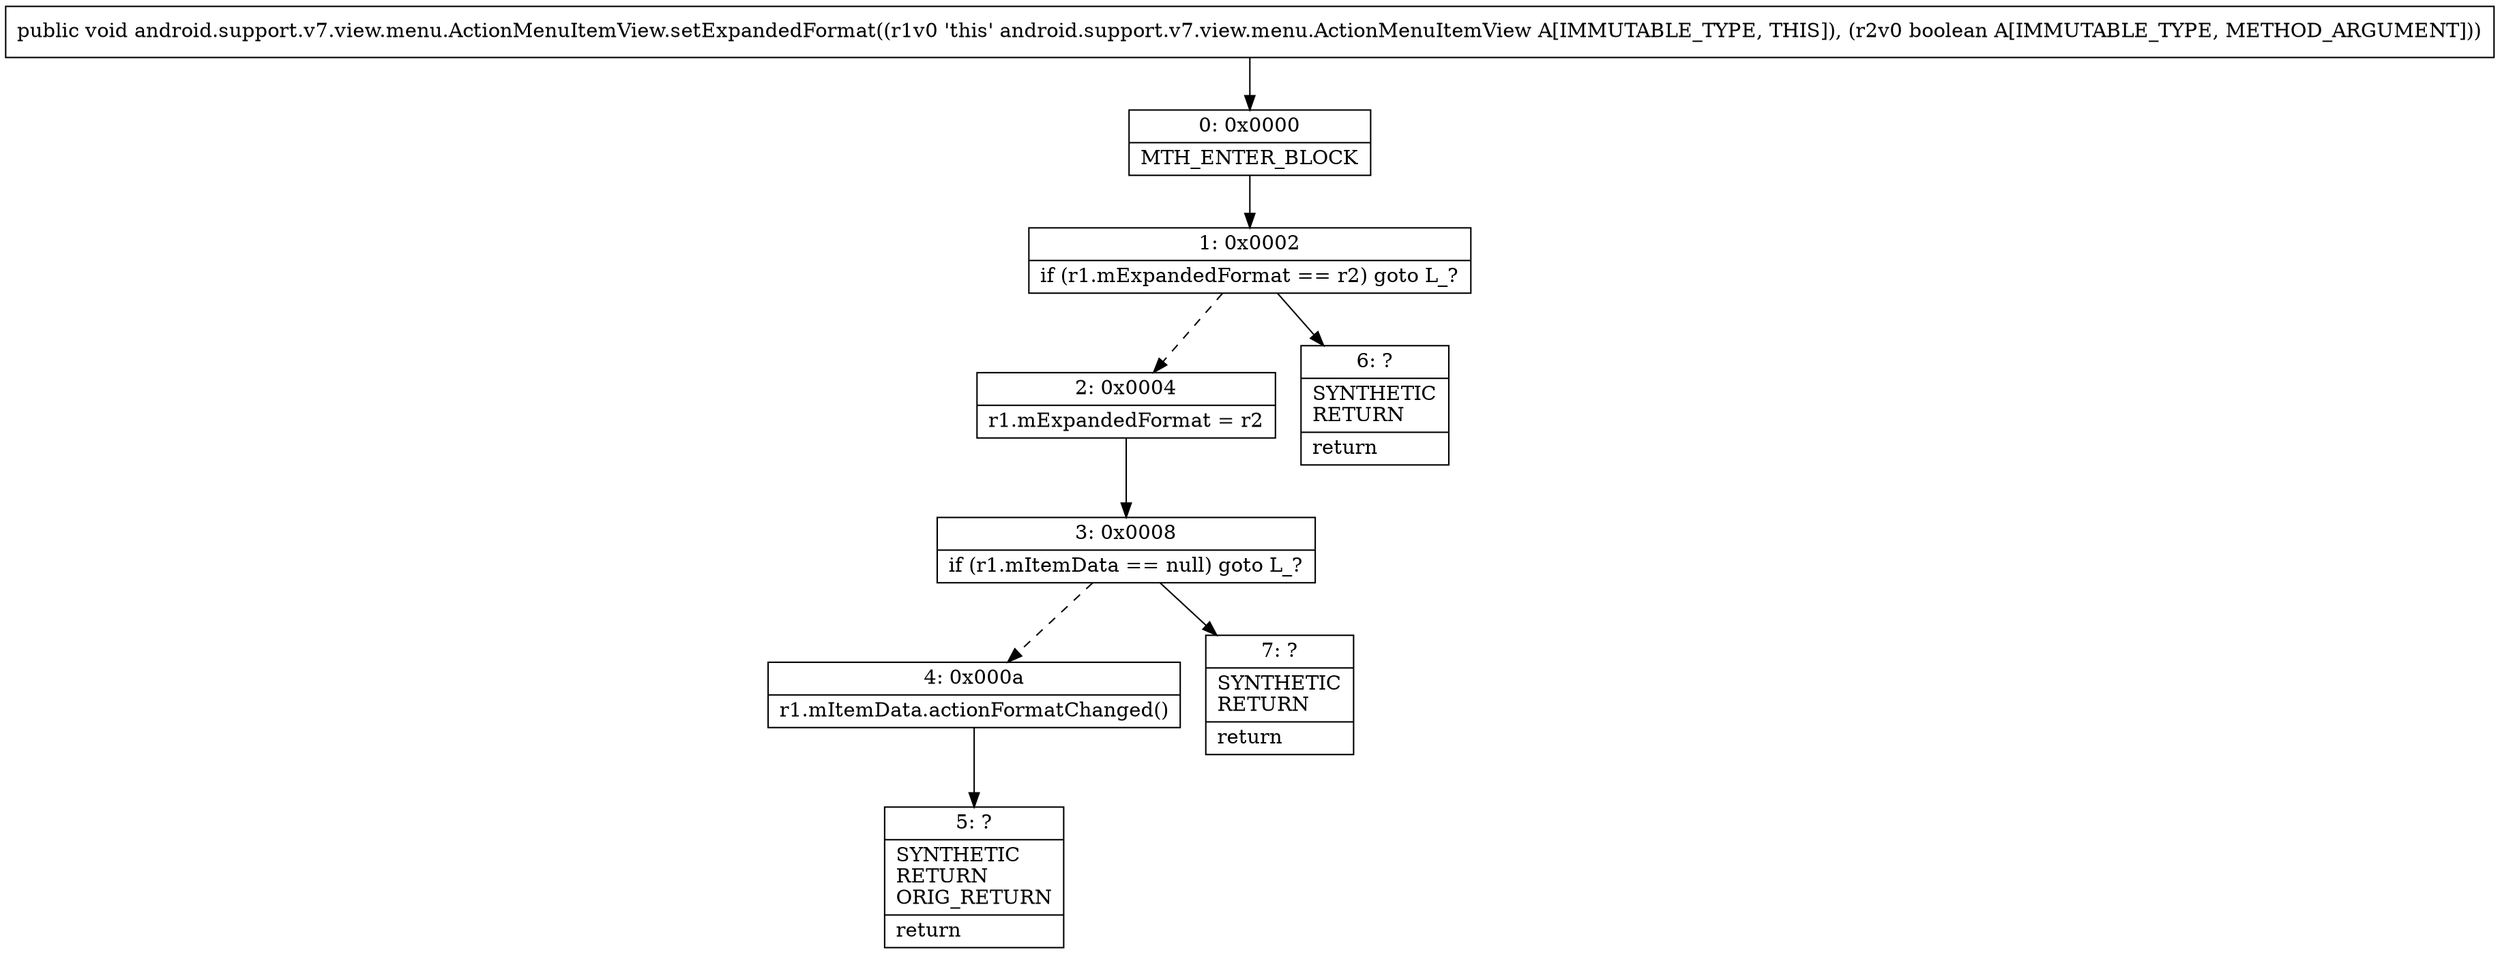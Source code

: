 digraph "CFG forandroid.support.v7.view.menu.ActionMenuItemView.setExpandedFormat(Z)V" {
Node_0 [shape=record,label="{0\:\ 0x0000|MTH_ENTER_BLOCK\l}"];
Node_1 [shape=record,label="{1\:\ 0x0002|if (r1.mExpandedFormat == r2) goto L_?\l}"];
Node_2 [shape=record,label="{2\:\ 0x0004|r1.mExpandedFormat = r2\l}"];
Node_3 [shape=record,label="{3\:\ 0x0008|if (r1.mItemData == null) goto L_?\l}"];
Node_4 [shape=record,label="{4\:\ 0x000a|r1.mItemData.actionFormatChanged()\l}"];
Node_5 [shape=record,label="{5\:\ ?|SYNTHETIC\lRETURN\lORIG_RETURN\l|return\l}"];
Node_6 [shape=record,label="{6\:\ ?|SYNTHETIC\lRETURN\l|return\l}"];
Node_7 [shape=record,label="{7\:\ ?|SYNTHETIC\lRETURN\l|return\l}"];
MethodNode[shape=record,label="{public void android.support.v7.view.menu.ActionMenuItemView.setExpandedFormat((r1v0 'this' android.support.v7.view.menu.ActionMenuItemView A[IMMUTABLE_TYPE, THIS]), (r2v0 boolean A[IMMUTABLE_TYPE, METHOD_ARGUMENT])) }"];
MethodNode -> Node_0;
Node_0 -> Node_1;
Node_1 -> Node_2[style=dashed];
Node_1 -> Node_6;
Node_2 -> Node_3;
Node_3 -> Node_4[style=dashed];
Node_3 -> Node_7;
Node_4 -> Node_5;
}

